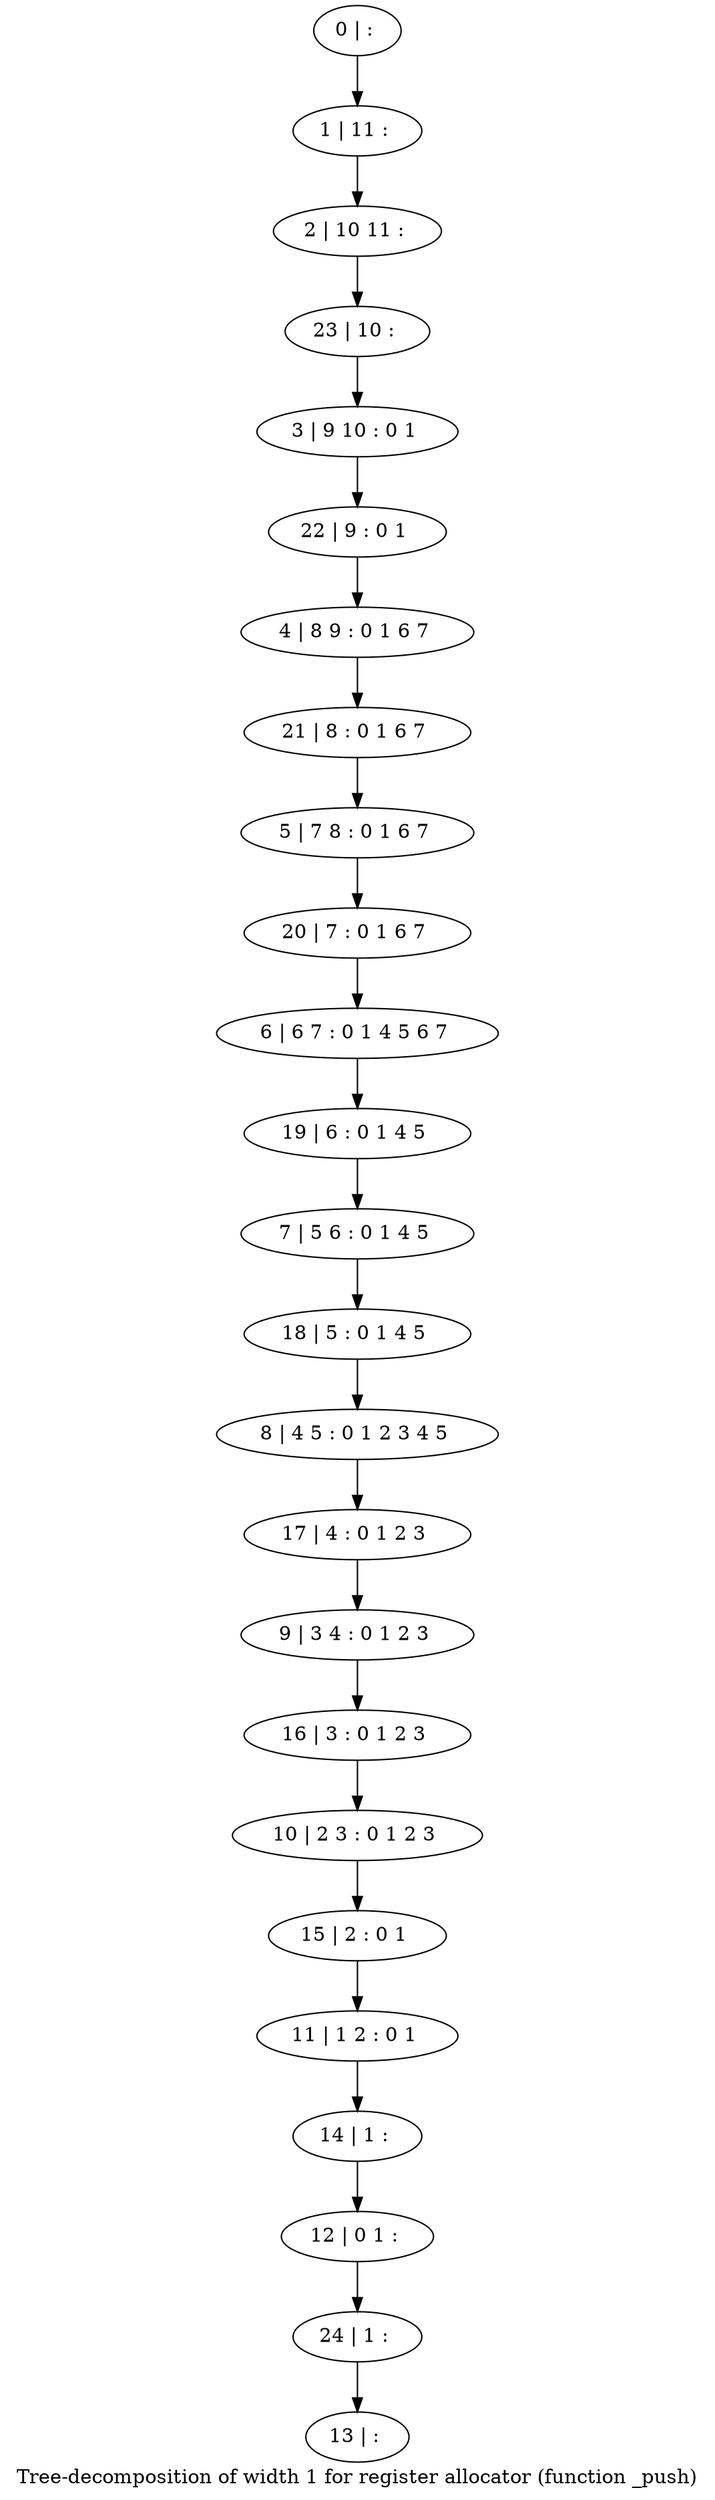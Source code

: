 digraph G {
graph [label="Tree-decomposition of width 1 for register allocator (function _push)"]
0[label="0 | : "];
1[label="1 | 11 : "];
2[label="2 | 10 11 : "];
3[label="3 | 9 10 : 0 1 "];
4[label="4 | 8 9 : 0 1 6 7 "];
5[label="5 | 7 8 : 0 1 6 7 "];
6[label="6 | 6 7 : 0 1 4 5 6 7 "];
7[label="7 | 5 6 : 0 1 4 5 "];
8[label="8 | 4 5 : 0 1 2 3 4 5 "];
9[label="9 | 3 4 : 0 1 2 3 "];
10[label="10 | 2 3 : 0 1 2 3 "];
11[label="11 | 1 2 : 0 1 "];
12[label="12 | 0 1 : "];
13[label="13 | : "];
14[label="14 | 1 : "];
15[label="15 | 2 : 0 1 "];
16[label="16 | 3 : 0 1 2 3 "];
17[label="17 | 4 : 0 1 2 3 "];
18[label="18 | 5 : 0 1 4 5 "];
19[label="19 | 6 : 0 1 4 5 "];
20[label="20 | 7 : 0 1 6 7 "];
21[label="21 | 8 : 0 1 6 7 "];
22[label="22 | 9 : 0 1 "];
23[label="23 | 10 : "];
24[label="24 | 1 : "];
0->1 ;
1->2 ;
14->12 ;
11->14 ;
15->11 ;
10->15 ;
16->10 ;
9->16 ;
17->9 ;
8->17 ;
18->8 ;
7->18 ;
19->7 ;
6->19 ;
20->6 ;
5->20 ;
21->5 ;
4->21 ;
22->4 ;
3->22 ;
23->3 ;
2->23 ;
24->13 ;
12->24 ;
}
